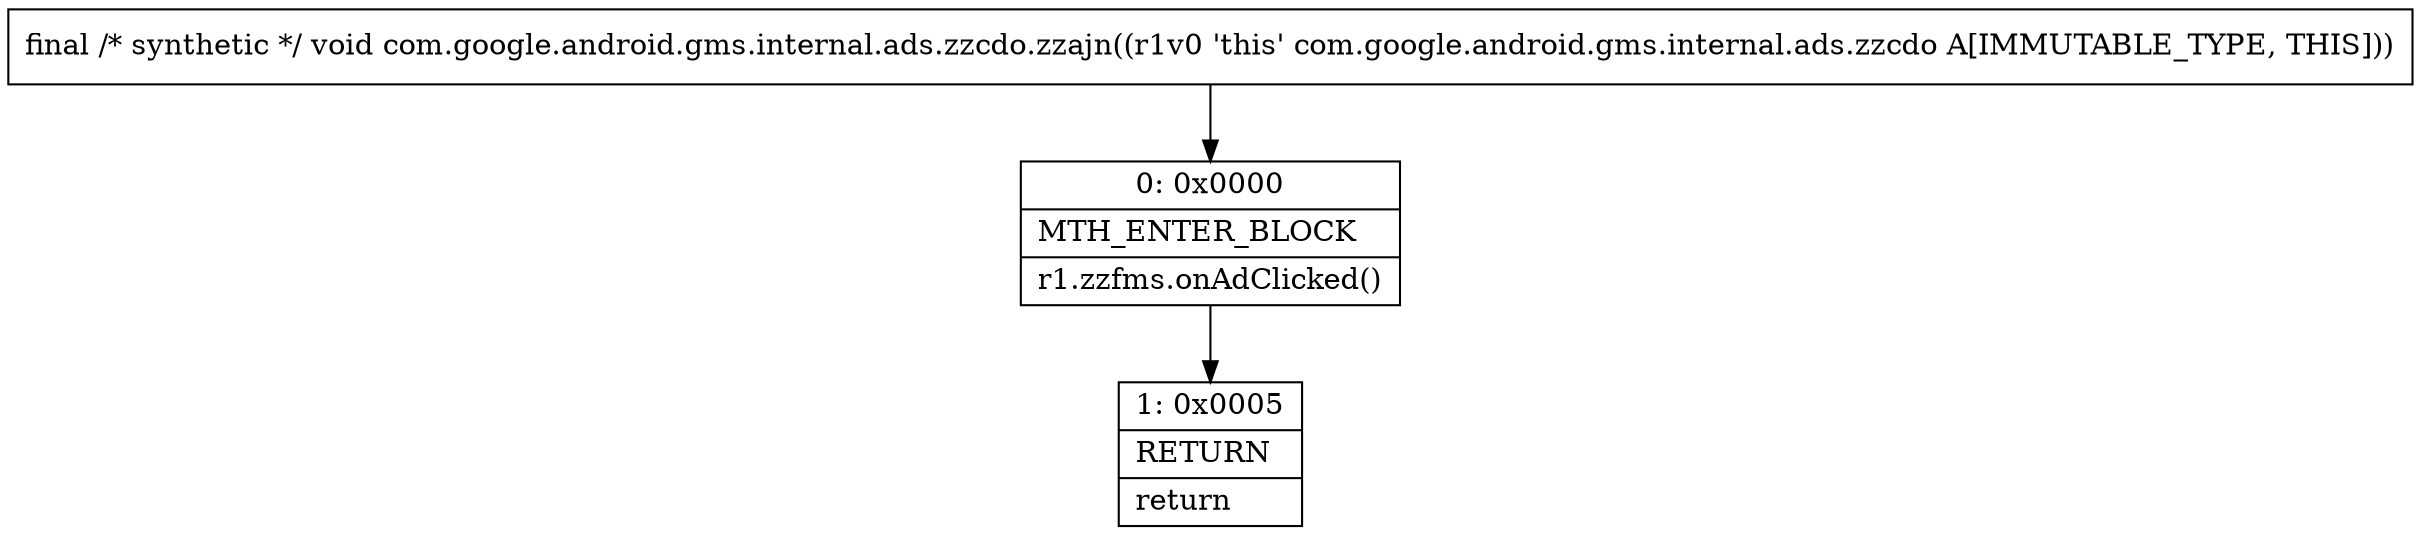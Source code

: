 digraph "CFG forcom.google.android.gms.internal.ads.zzcdo.zzajn()V" {
Node_0 [shape=record,label="{0\:\ 0x0000|MTH_ENTER_BLOCK\l|r1.zzfms.onAdClicked()\l}"];
Node_1 [shape=record,label="{1\:\ 0x0005|RETURN\l|return\l}"];
MethodNode[shape=record,label="{final \/* synthetic *\/ void com.google.android.gms.internal.ads.zzcdo.zzajn((r1v0 'this' com.google.android.gms.internal.ads.zzcdo A[IMMUTABLE_TYPE, THIS])) }"];
MethodNode -> Node_0;
Node_0 -> Node_1;
}

